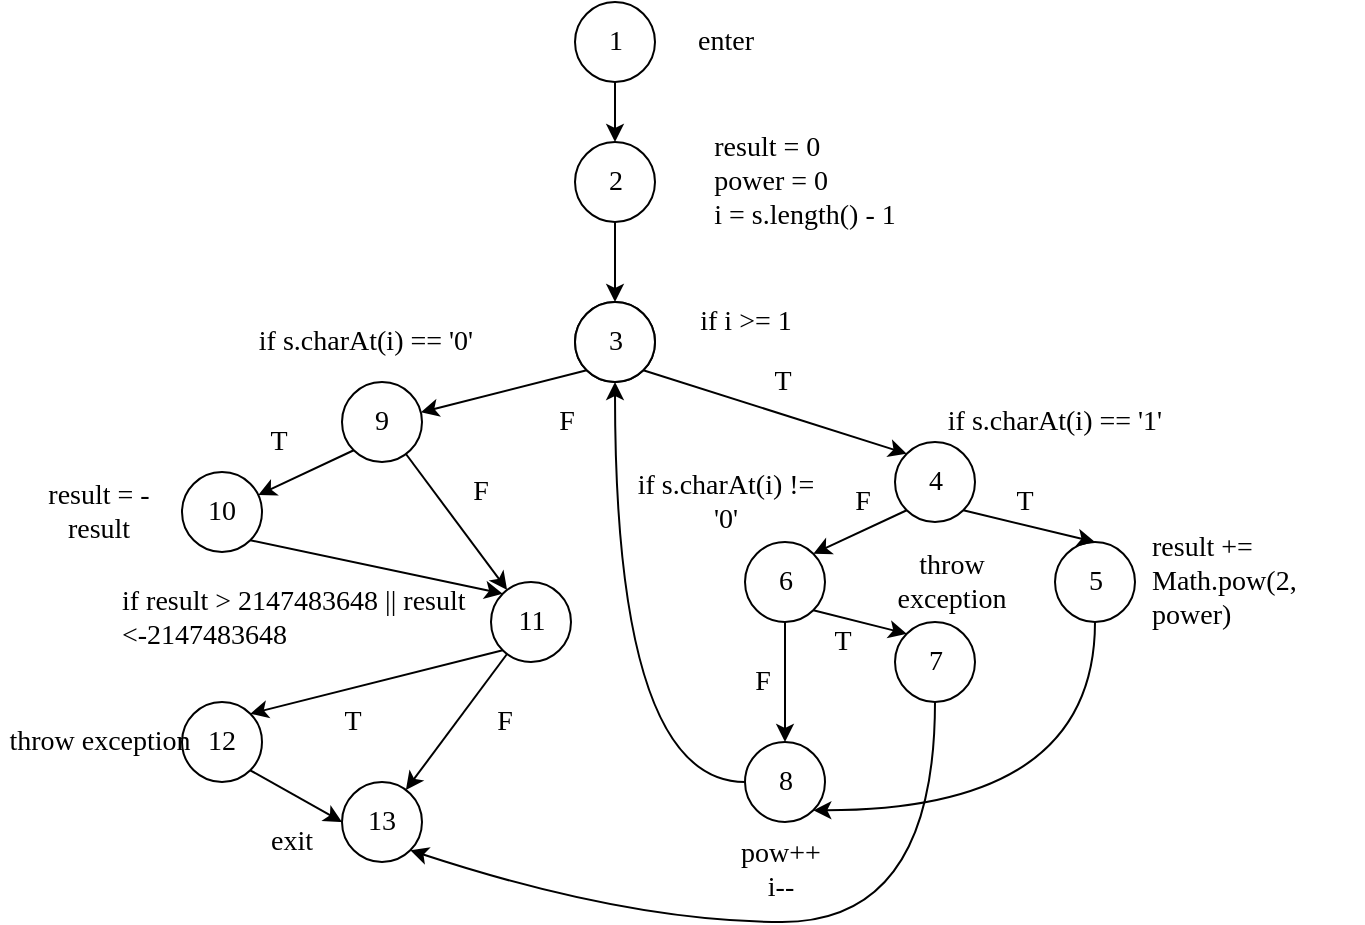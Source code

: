 <mxfile version="10.6.5" type="github"><diagram id="AhWVypeFxBKPO-wxX6BN" name="Question1"><mxGraphModel dx="884" dy="511" grid="1" gridSize="10" guides="1" tooltips="1" connect="1" arrows="1" fold="1" page="1" pageScale="1" pageWidth="827" pageHeight="1169" math="0" shadow="0"><root><mxCell id="0"/><mxCell id="1" parent="0"/><mxCell id="4cUHxtRjD3z-4MWlJrTc-3" style="edgeStyle=orthogonalEdgeStyle;rounded=0;orthogonalLoop=1;jettySize=auto;html=1;fontFamily=Verdana;fontSize=14;" edge="1" parent="1" source="4cUHxtRjD3z-4MWlJrTc-1" target="4cUHxtRjD3z-4MWlJrTc-2"><mxGeometry relative="1" as="geometry"/></mxCell><mxCell id="4cUHxtRjD3z-4MWlJrTc-1" value="1" style="ellipse;whiteSpace=wrap;html=1;aspect=fixed;fontFamily=Verdana;fontSize=14;" vertex="1" parent="1"><mxGeometry x="304.5" y="150" width="40" height="40" as="geometry"/></mxCell><mxCell id="4cUHxtRjD3z-4MWlJrTc-18" style="edgeStyle=orthogonalEdgeStyle;rounded=0;orthogonalLoop=1;jettySize=auto;html=1;fontFamily=Verdana;fontSize=14;" edge="1" parent="1" source="4cUHxtRjD3z-4MWlJrTc-2" target="4cUHxtRjD3z-4MWlJrTc-8"><mxGeometry relative="1" as="geometry"/></mxCell><mxCell id="4cUHxtRjD3z-4MWlJrTc-2" value="2" style="ellipse;whiteSpace=wrap;html=1;aspect=fixed;fontFamily=Verdana;fontSize=14;" vertex="1" parent="1"><mxGeometry x="304.5" y="220" width="40" height="40" as="geometry"/></mxCell><mxCell id="4cUHxtRjD3z-4MWlJrTc-4" value="" style="ellipse;whiteSpace=wrap;html=1;aspect=fixed;fontFamily=Verdana;fontSize=14;" vertex="1" parent="1"><mxGeometry x="304.5" y="300" width="40" height="40" as="geometry"/></mxCell><mxCell id="4cUHxtRjD3z-4MWlJrTc-44" style="edgeStyle=none;rounded=0;orthogonalLoop=1;jettySize=auto;html=1;exitX=0;exitY=1;exitDx=0;exitDy=0;entryX=1;entryY=0;entryDx=0;entryDy=0;fontFamily=Verdana;fontSize=14;" edge="1" parent="1" source="4cUHxtRjD3z-4MWlJrTc-5" target="4cUHxtRjD3z-4MWlJrTc-7"><mxGeometry relative="1" as="geometry"/></mxCell><mxCell id="4cUHxtRjD3z-4MWlJrTc-5" value="4" style="ellipse;whiteSpace=wrap;html=1;aspect=fixed;fontFamily=Verdana;fontSize=14;" vertex="1" parent="1"><mxGeometry x="464.5" y="370" width="40" height="40" as="geometry"/></mxCell><mxCell id="4cUHxtRjD3z-4MWlJrTc-45" style="edgeStyle=none;rounded=0;orthogonalLoop=1;jettySize=auto;html=1;exitX=1;exitY=1;exitDx=0;exitDy=0;entryX=0;entryY=0;entryDx=0;entryDy=0;fontFamily=Verdana;fontSize=14;" edge="1" parent="1" source="4cUHxtRjD3z-4MWlJrTc-7" target="4cUHxtRjD3z-4MWlJrTc-10"><mxGeometry relative="1" as="geometry"/></mxCell><mxCell id="4cUHxtRjD3z-4MWlJrTc-47" style="edgeStyle=none;rounded=0;orthogonalLoop=1;jettySize=auto;html=1;entryX=0.5;entryY=0;entryDx=0;entryDy=0;fontFamily=Verdana;fontSize=14;" edge="1" parent="1" source="4cUHxtRjD3z-4MWlJrTc-7" target="4cUHxtRjD3z-4MWlJrTc-46"><mxGeometry relative="1" as="geometry"/></mxCell><mxCell id="4cUHxtRjD3z-4MWlJrTc-7" value="6" style="ellipse;whiteSpace=wrap;html=1;aspect=fixed;fontFamily=Verdana;fontSize=14;" vertex="1" parent="1"><mxGeometry x="389.5" y="420" width="40" height="40" as="geometry"/></mxCell><mxCell id="4cUHxtRjD3z-4MWlJrTc-27" style="edgeStyle=none;rounded=0;orthogonalLoop=1;jettySize=auto;html=1;exitX=0;exitY=1;exitDx=0;exitDy=0;fontFamily=Verdana;fontSize=14;" edge="1" parent="1" source="4cUHxtRjD3z-4MWlJrTc-8" target="4cUHxtRjD3z-4MWlJrTc-11"><mxGeometry relative="1" as="geometry"/></mxCell><mxCell id="4cUHxtRjD3z-4MWlJrTc-30" style="edgeStyle=none;rounded=0;orthogonalLoop=1;jettySize=auto;html=1;exitX=1;exitY=1;exitDx=0;exitDy=0;entryX=0;entryY=0;entryDx=0;entryDy=0;fontFamily=Verdana;fontSize=14;" edge="1" parent="1" source="4cUHxtRjD3z-4MWlJrTc-8" target="4cUHxtRjD3z-4MWlJrTc-5"><mxGeometry relative="1" as="geometry"/></mxCell><mxCell id="4cUHxtRjD3z-4MWlJrTc-8" value="3" style="ellipse;whiteSpace=wrap;html=1;aspect=fixed;fontFamily=Verdana;fontSize=14;" vertex="1" parent="1"><mxGeometry x="304.5" y="300" width="40" height="40" as="geometry"/></mxCell><mxCell id="4cUHxtRjD3z-4MWlJrTc-49" style="edgeStyle=orthogonalEdgeStyle;curved=1;rounded=0;orthogonalLoop=1;jettySize=auto;html=1;entryX=1;entryY=1;entryDx=0;entryDy=0;fontFamily=Verdana;fontSize=14;" edge="1" parent="1" source="4cUHxtRjD3z-4MWlJrTc-9" target="4cUHxtRjD3z-4MWlJrTc-46"><mxGeometry relative="1" as="geometry"><Array as="points"><mxPoint x="564.5" y="554"/></Array></mxGeometry></mxCell><mxCell id="4cUHxtRjD3z-4MWlJrTc-9" value="5" style="ellipse;whiteSpace=wrap;html=1;aspect=fixed;fontFamily=Verdana;fontSize=14;" vertex="1" parent="1"><mxGeometry x="544.5" y="420" width="40" height="40" as="geometry"/></mxCell><mxCell id="4cUHxtRjD3z-4MWlJrTc-10" value="7" style="ellipse;whiteSpace=wrap;html=1;aspect=fixed;fontFamily=Verdana;fontSize=14;" vertex="1" parent="1"><mxGeometry x="464.5" y="460" width="40" height="40" as="geometry"/></mxCell><mxCell id="4cUHxtRjD3z-4MWlJrTc-26" style="edgeStyle=none;rounded=0;orthogonalLoop=1;jettySize=auto;html=1;exitX=0;exitY=1;exitDx=0;exitDy=0;fontFamily=Verdana;fontSize=14;" edge="1" parent="1" source="4cUHxtRjD3z-4MWlJrTc-11" target="4cUHxtRjD3z-4MWlJrTc-14"><mxGeometry relative="1" as="geometry"/></mxCell><mxCell id="4cUHxtRjD3z-4MWlJrTc-28" style="edgeStyle=none;rounded=0;orthogonalLoop=1;jettySize=auto;html=1;fontFamily=Verdana;fontSize=14;" edge="1" parent="1" source="4cUHxtRjD3z-4MWlJrTc-11" target="4cUHxtRjD3z-4MWlJrTc-12"><mxGeometry relative="1" as="geometry"/></mxCell><mxCell id="4cUHxtRjD3z-4MWlJrTc-11" value="9" style="ellipse;whiteSpace=wrap;html=1;aspect=fixed;fontFamily=Verdana;fontSize=14;" vertex="1" parent="1"><mxGeometry x="188" y="340" width="40" height="40" as="geometry"/></mxCell><mxCell id="4cUHxtRjD3z-4MWlJrTc-29" style="edgeStyle=none;rounded=0;orthogonalLoop=1;jettySize=auto;html=1;fontFamily=Verdana;fontSize=14;" edge="1" parent="1" source="4cUHxtRjD3z-4MWlJrTc-12" target="4cUHxtRjD3z-4MWlJrTc-13"><mxGeometry relative="1" as="geometry"/></mxCell><mxCell id="4cUHxtRjD3z-4MWlJrTc-32" style="edgeStyle=none;rounded=0;orthogonalLoop=1;jettySize=auto;html=1;exitX=0;exitY=1;exitDx=0;exitDy=0;entryX=1;entryY=0;entryDx=0;entryDy=0;fontFamily=Verdana;fontSize=14;" edge="1" parent="1" source="4cUHxtRjD3z-4MWlJrTc-12" target="4cUHxtRjD3z-4MWlJrTc-15"><mxGeometry relative="1" as="geometry"/></mxCell><mxCell id="4cUHxtRjD3z-4MWlJrTc-12" value="11" style="ellipse;whiteSpace=wrap;html=1;aspect=fixed;fontFamily=Verdana;fontSize=14;" vertex="1" parent="1"><mxGeometry x="262.5" y="440" width="40" height="40" as="geometry"/></mxCell><mxCell id="4cUHxtRjD3z-4MWlJrTc-13" value="13" style="ellipse;whiteSpace=wrap;html=1;aspect=fixed;fontFamily=Verdana;fontSize=14;" vertex="1" parent="1"><mxGeometry x="188" y="540" width="40" height="40" as="geometry"/></mxCell><mxCell id="4cUHxtRjD3z-4MWlJrTc-31" style="edgeStyle=none;rounded=0;orthogonalLoop=1;jettySize=auto;html=1;exitX=1;exitY=1;exitDx=0;exitDy=0;entryX=0;entryY=0;entryDx=0;entryDy=0;fontFamily=Verdana;fontSize=14;" edge="1" parent="1" source="4cUHxtRjD3z-4MWlJrTc-14" target="4cUHxtRjD3z-4MWlJrTc-12"><mxGeometry relative="1" as="geometry"/></mxCell><mxCell id="4cUHxtRjD3z-4MWlJrTc-14" value="10" style="ellipse;whiteSpace=wrap;html=1;aspect=fixed;fontFamily=Verdana;fontSize=14;" vertex="1" parent="1"><mxGeometry x="108" y="385" width="40" height="40" as="geometry"/></mxCell><mxCell id="4cUHxtRjD3z-4MWlJrTc-33" style="edgeStyle=none;rounded=0;orthogonalLoop=1;jettySize=auto;html=1;exitX=1;exitY=1;exitDx=0;exitDy=0;entryX=0;entryY=0.5;entryDx=0;entryDy=0;fontFamily=Verdana;fontSize=14;" edge="1" parent="1" source="4cUHxtRjD3z-4MWlJrTc-15" target="4cUHxtRjD3z-4MWlJrTc-13"><mxGeometry relative="1" as="geometry"/></mxCell><mxCell id="4cUHxtRjD3z-4MWlJrTc-15" value="12" style="ellipse;whiteSpace=wrap;html=1;aspect=fixed;fontFamily=Verdana;fontSize=14;" vertex="1" parent="1"><mxGeometry x="108" y="500" width="40" height="40" as="geometry"/></mxCell><mxCell id="4cUHxtRjD3z-4MWlJrTc-21" value="" style="endArrow=classic;html=1;entryX=0.5;entryY=0;entryDx=0;entryDy=0;exitX=1;exitY=1;exitDx=0;exitDy=0;fontFamily=Verdana;fontSize=14;" edge="1" parent="1" source="4cUHxtRjD3z-4MWlJrTc-5" target="4cUHxtRjD3z-4MWlJrTc-9"><mxGeometry width="50" height="50" relative="1" as="geometry"><mxPoint x="444.5" y="360" as="sourcePoint"/><mxPoint x="494.5" y="310" as="targetPoint"/></mxGeometry></mxCell><mxCell id="4cUHxtRjD3z-4MWlJrTc-34" value="enter" style="text;html=1;strokeColor=none;fillColor=none;align=center;verticalAlign=middle;whiteSpace=wrap;rounded=0;fontFamily=Verdana;fontSize=14;" vertex="1" parent="1"><mxGeometry x="359.5" y="160" width="40" height="20" as="geometry"/></mxCell><mxCell id="4cUHxtRjD3z-4MWlJrTc-35" value="&lt;div style=&quot;text-align: left&quot;&gt;&lt;span&gt;result = 0&lt;/span&gt;&lt;/div&gt;&lt;div style=&quot;text-align: left&quot;&gt;&lt;span&gt;power = 0&lt;/span&gt;&lt;/div&gt;&lt;div style=&quot;text-align: left&quot;&gt;&lt;span&gt;i = s.length() - 1&lt;/span&gt;&lt;/div&gt;" style="text;html=1;strokeColor=none;fillColor=none;align=center;verticalAlign=middle;whiteSpace=wrap;rounded=0;fontFamily=Verdana;fontSize=14;" vertex="1" parent="1"><mxGeometry x="346" y="230" width="147" height="20" as="geometry"/></mxCell><mxCell id="4cUHxtRjD3z-4MWlJrTc-36" value="if s.charAt(i) == '1'" style="text;html=1;strokeColor=none;fillColor=none;align=center;verticalAlign=middle;whiteSpace=wrap;rounded=0;fontFamily=Verdana;fontSize=14;" vertex="1" parent="1"><mxGeometry x="457" y="350" width="175" height="20" as="geometry"/></mxCell><mxCell id="4cUHxtRjD3z-4MWlJrTc-37" value="F" style="text;html=1;strokeColor=none;fillColor=none;align=center;verticalAlign=middle;whiteSpace=wrap;rounded=0;fontFamily=Verdana;fontSize=14;" vertex="1" parent="1"><mxGeometry x="281.5" y="350" width="37" height="20" as="geometry"/></mxCell><mxCell id="4cUHxtRjD3z-4MWlJrTc-38" value="if i &amp;gt;= 1" style="text;html=1;strokeColor=none;fillColor=none;align=center;verticalAlign=middle;whiteSpace=wrap;rounded=0;fontFamily=Verdana;fontSize=14;" vertex="1" parent="1"><mxGeometry x="334.5" y="300" width="110" height="20" as="geometry"/></mxCell><mxCell id="4cUHxtRjD3z-4MWlJrTc-39" value="if s.charAt(i) != '0'" style="text;html=1;strokeColor=none;fillColor=none;align=center;verticalAlign=middle;whiteSpace=wrap;rounded=0;fontFamily=Verdana;fontSize=14;" vertex="1" parent="1"><mxGeometry x="329.5" y="390" width="100" height="20" as="geometry"/></mxCell><mxCell id="4cUHxtRjD3z-4MWlJrTc-40" value="&lt;div style=&quot;text-align: left&quot;&gt;&lt;span&gt;result += Math.pow(2, power)&lt;/span&gt;&lt;/div&gt;" style="text;html=1;strokeColor=none;fillColor=none;align=center;verticalAlign=middle;whiteSpace=wrap;rounded=0;fontFamily=Verdana;fontSize=14;" vertex="1" parent="1"><mxGeometry x="591.5" y="430" width="107" height="20" as="geometry"/></mxCell><mxCell id="4cUHxtRjD3z-4MWlJrTc-50" style="edgeStyle=orthogonalEdgeStyle;curved=1;rounded=0;orthogonalLoop=1;jettySize=auto;html=1;entryX=0.5;entryY=1;entryDx=0;entryDy=0;fontFamily=Verdana;fontSize=14;" edge="1" parent="1" source="4cUHxtRjD3z-4MWlJrTc-46" target="4cUHxtRjD3z-4MWlJrTc-8"><mxGeometry relative="1" as="geometry"/></mxCell><mxCell id="4cUHxtRjD3z-4MWlJrTc-46" value="8" style="ellipse;whiteSpace=wrap;html=1;aspect=fixed;fontFamily=Verdana;fontSize=14;" vertex="1" parent="1"><mxGeometry x="389.5" y="520" width="40" height="40" as="geometry"/></mxCell><mxCell id="4cUHxtRjD3z-4MWlJrTc-52" value="if s.charAt(i) == '0'" style="text;html=1;strokeColor=none;fillColor=none;align=center;verticalAlign=middle;whiteSpace=wrap;rounded=0;fontFamily=Verdana;fontSize=14;" vertex="1" parent="1"><mxGeometry x="145" y="310" width="110" height="20" as="geometry"/></mxCell><mxCell id="4cUHxtRjD3z-4MWlJrTc-53" value="throw exception" style="text;html=1;strokeColor=none;fillColor=none;align=center;verticalAlign=middle;whiteSpace=wrap;rounded=0;fontFamily=Verdana;fontSize=14;" vertex="1" parent="1"><mxGeometry x="457" y="430" width="72" height="20" as="geometry"/></mxCell><mxCell id="4cUHxtRjD3z-4MWlJrTc-54" value="pow++&lt;br&gt;i--&lt;br&gt;" style="text;html=1;strokeColor=none;fillColor=none;align=center;verticalAlign=middle;whiteSpace=wrap;rounded=0;fontFamily=Verdana;fontSize=14;" vertex="1" parent="1"><mxGeometry x="379.5" y="574" width="55" height="20" as="geometry"/></mxCell><mxCell id="4cUHxtRjD3z-4MWlJrTc-55" value="" style="curved=1;endArrow=classic;html=1;fontFamily=Verdana;fontSize=14;exitX=0.5;exitY=1;exitDx=0;exitDy=0;entryX=1;entryY=1;entryDx=0;entryDy=0;" edge="1" parent="1" source="4cUHxtRjD3z-4MWlJrTc-10" target="4cUHxtRjD3z-4MWlJrTc-13"><mxGeometry width="50" height="50" relative="1" as="geometry"><mxPoint x="231.5" y="660" as="sourcePoint"/><mxPoint x="281.5" y="610" as="targetPoint"/><Array as="points"><mxPoint x="484.5" y="610"/><mxPoint x="331.5" y="610"/></Array></mxGeometry></mxCell><mxCell id="4cUHxtRjD3z-4MWlJrTc-56" value="T" style="text;html=1;strokeColor=none;fillColor=none;align=center;verticalAlign=middle;whiteSpace=wrap;rounded=0;fontFamily=Verdana;fontSize=14;" vertex="1" parent="1"><mxGeometry x="389.5" y="330" width="37" height="20" as="geometry"/></mxCell><mxCell id="4cUHxtRjD3z-4MWlJrTc-58" value="T" style="text;html=1;strokeColor=none;fillColor=none;align=center;verticalAlign=middle;whiteSpace=wrap;rounded=0;fontFamily=Verdana;fontSize=14;" vertex="1" parent="1"><mxGeometry x="138" y="360" width="37" height="20" as="geometry"/></mxCell><mxCell id="4cUHxtRjD3z-4MWlJrTc-59" value="T" style="text;html=1;strokeColor=none;fillColor=none;align=center;verticalAlign=middle;whiteSpace=wrap;rounded=0;fontFamily=Verdana;fontSize=14;" vertex="1" parent="1"><mxGeometry x="175" y="500" width="37" height="20" as="geometry"/></mxCell><mxCell id="4cUHxtRjD3z-4MWlJrTc-60" value="T" style="text;html=1;strokeColor=none;fillColor=none;align=center;verticalAlign=middle;whiteSpace=wrap;rounded=0;fontFamily=Verdana;fontSize=14;" vertex="1" parent="1"><mxGeometry x="420" y="460" width="37" height="20" as="geometry"/></mxCell><mxCell id="4cUHxtRjD3z-4MWlJrTc-61" value="F" style="text;html=1;strokeColor=none;fillColor=none;align=center;verticalAlign=middle;whiteSpace=wrap;rounded=0;fontFamily=Verdana;fontSize=14;" vertex="1" parent="1"><mxGeometry x="239" y="385" width="37" height="20" as="geometry"/></mxCell><mxCell id="4cUHxtRjD3z-4MWlJrTc-62" value="F" style="text;html=1;strokeColor=none;fillColor=none;align=center;verticalAlign=middle;whiteSpace=wrap;rounded=0;fontFamily=Verdana;fontSize=14;" vertex="1" parent="1"><mxGeometry x="250.5" y="500" width="37" height="20" as="geometry"/></mxCell><mxCell id="4cUHxtRjD3z-4MWlJrTc-63" value="F" style="text;html=1;strokeColor=none;fillColor=none;align=center;verticalAlign=middle;whiteSpace=wrap;rounded=0;fontFamily=Verdana;fontSize=14;" vertex="1" parent="1"><mxGeometry x="379.5" y="480" width="37" height="20" as="geometry"/></mxCell><mxCell id="4cUHxtRjD3z-4MWlJrTc-64" value="F" style="text;html=1;strokeColor=none;fillColor=none;align=center;verticalAlign=middle;whiteSpace=wrap;rounded=0;fontFamily=Verdana;fontSize=14;" vertex="1" parent="1"><mxGeometry x="429.5" y="390" width="37" height="20" as="geometry"/></mxCell><mxCell id="4cUHxtRjD3z-4MWlJrTc-65" value="T" style="text;html=1;strokeColor=none;fillColor=none;align=center;verticalAlign=middle;whiteSpace=wrap;rounded=0;fontFamily=Verdana;fontSize=14;" vertex="1" parent="1"><mxGeometry x="510.5" y="390" width="37" height="20" as="geometry"/></mxCell><mxCell id="4cUHxtRjD3z-4MWlJrTc-66" value="result = -result" style="text;html=1;strokeColor=none;fillColor=none;align=center;verticalAlign=middle;whiteSpace=wrap;rounded=0;fontFamily=Verdana;fontSize=14;" vertex="1" parent="1"><mxGeometry x="35" y="395" width="63" height="20" as="geometry"/></mxCell><mxCell id="4cUHxtRjD3z-4MWlJrTc-67" value="throw exception" style="text;html=1;strokeColor=none;fillColor=none;align=center;verticalAlign=middle;whiteSpace=wrap;rounded=0;fontFamily=Verdana;fontSize=14;" vertex="1" parent="1"><mxGeometry x="17.5" y="510" width="98" height="20" as="geometry"/></mxCell><mxCell id="4cUHxtRjD3z-4MWlJrTc-68" value="exit" style="text;html=1;strokeColor=none;fillColor=none;align=center;verticalAlign=middle;whiteSpace=wrap;rounded=0;fontFamily=Verdana;fontSize=14;" vertex="1" parent="1"><mxGeometry x="138" y="560" width="50" height="20" as="geometry"/></mxCell><mxCell id="4cUHxtRjD3z-4MWlJrTc-69" value="if result &amp;gt; 2147483648 || result &amp;lt;-2147483648" style="text;html=1;strokeColor=none;fillColor=none;align=left;verticalAlign=middle;whiteSpace=wrap;rounded=0;fontFamily=Verdana;fontSize=14;" vertex="1" parent="1"><mxGeometry x="75.5" y="447.5" width="175" height="20" as="geometry"/></mxCell></root></mxGraphModel></diagram></mxfile>